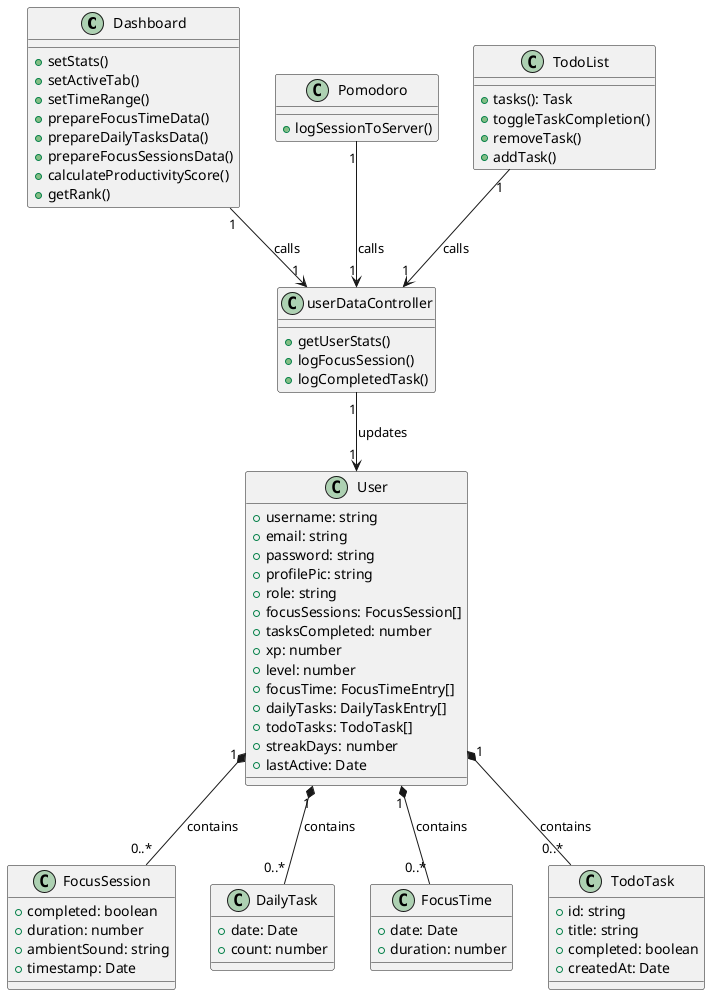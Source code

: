 @startuml FocusFlow Class Diagram

' Dashboard Component
class Dashboard {
  +setStats()
  +setActiveTab()
  +setTimeRange()
  +prepareFocusTimeData()
  +prepareDailyTasksData()
  +prepareFocusSessionsData()
  +calculateProductivityScore()
  +getRank()
}

' Pomodoro Component
class Pomodoro {
  +logSessionToServer()
}

' TodoList Component
class TodoList {
  +tasks(): Task
  +toggleTaskCompletion()
  +removeTask()
  +addTask()
}

' Backend Controller
class userDataController {
  +getUserStats()
  +logFocusSession()
  +logCompletedTask()
}

' User Model
class User {
  +username: string
  +email: string
  +password: string
  +profilePic: string
  +role: string
  +focusSessions: FocusSession[]
  +tasksCompleted: number
  +xp: number
  +level: number
  +focusTime: FocusTimeEntry[]
  +dailyTasks: DailyTaskEntry[]
  +todoTasks: TodoTask[]
  +streakDays: number
  +lastActive: Date
}

' Entity Classes
class FocusSession {
  +completed: boolean
  +duration: number
  +ambientSound: string
  +timestamp: Date
}

class DailyTask {
  +date: Date
  +count: number
}

class FocusTime {
  +date: Date
  +duration: number
}

class TodoTask {
  +id: string
  +title: string
  +completed: boolean
  +createdAt: Date
}

' Relationships
Dashboard "1" --> "1" userDataController : calls
Pomodoro "1" --> "1" userDataController : calls
TodoList "1" --> "1" userDataController : calls
userDataController "1" --> "1" User : updates
User "1" *-- "0..*" FocusSession : contains
User "1" *-- "0..*" DailyTask : contains
User "1" *-- "0..*" FocusTime : contains
User "1" *-- "0..*" TodoTask : contains

@enduml
